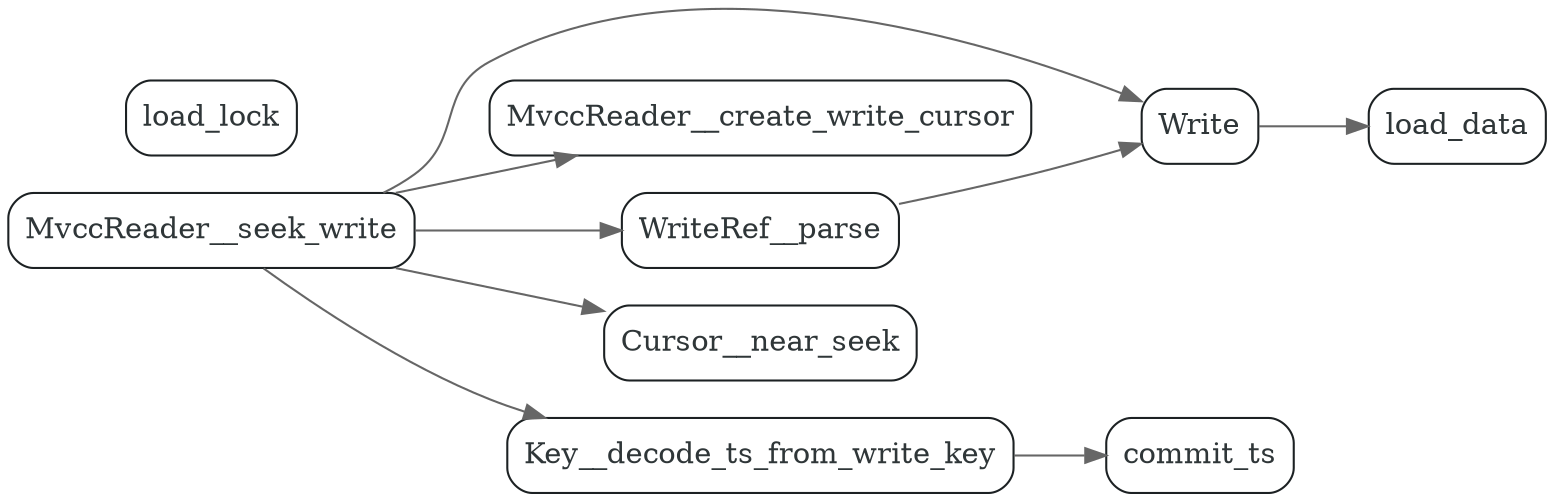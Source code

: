 #include "styles.h"
digraph mvcc_reader2_fn {
  node[shape=box;style="rounded";color="#1c2123";fontcolor="#2f3638"];
  edge[color=gray40];
  newrank=true;
  rankdir=LR;

  MvccReader__seek_write -> {
    Write;
    MvccReader__create_write_cursor;
    WriteRef__parse;
    Cursor__near_seek;
    Key__decode_ts_from_write_key;
  }
  Key__decode_ts_from_write_key -> commit_ts;
  WriteRef__parse -> Write;

  Write -> load_data;
  load_lock;

}
